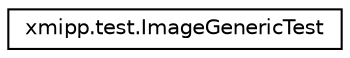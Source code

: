 digraph "Graphical Class Hierarchy"
{
  edge [fontname="Helvetica",fontsize="10",labelfontname="Helvetica",labelfontsize="10"];
  node [fontname="Helvetica",fontsize="10",shape=record];
  rankdir="LR";
  Node0 [label="xmipp.test.ImageGenericTest",height=0.2,width=0.4,color="black", fillcolor="white", style="filled",URL="$classxmipp_1_1test_1_1ImageGenericTest.html"];
}
